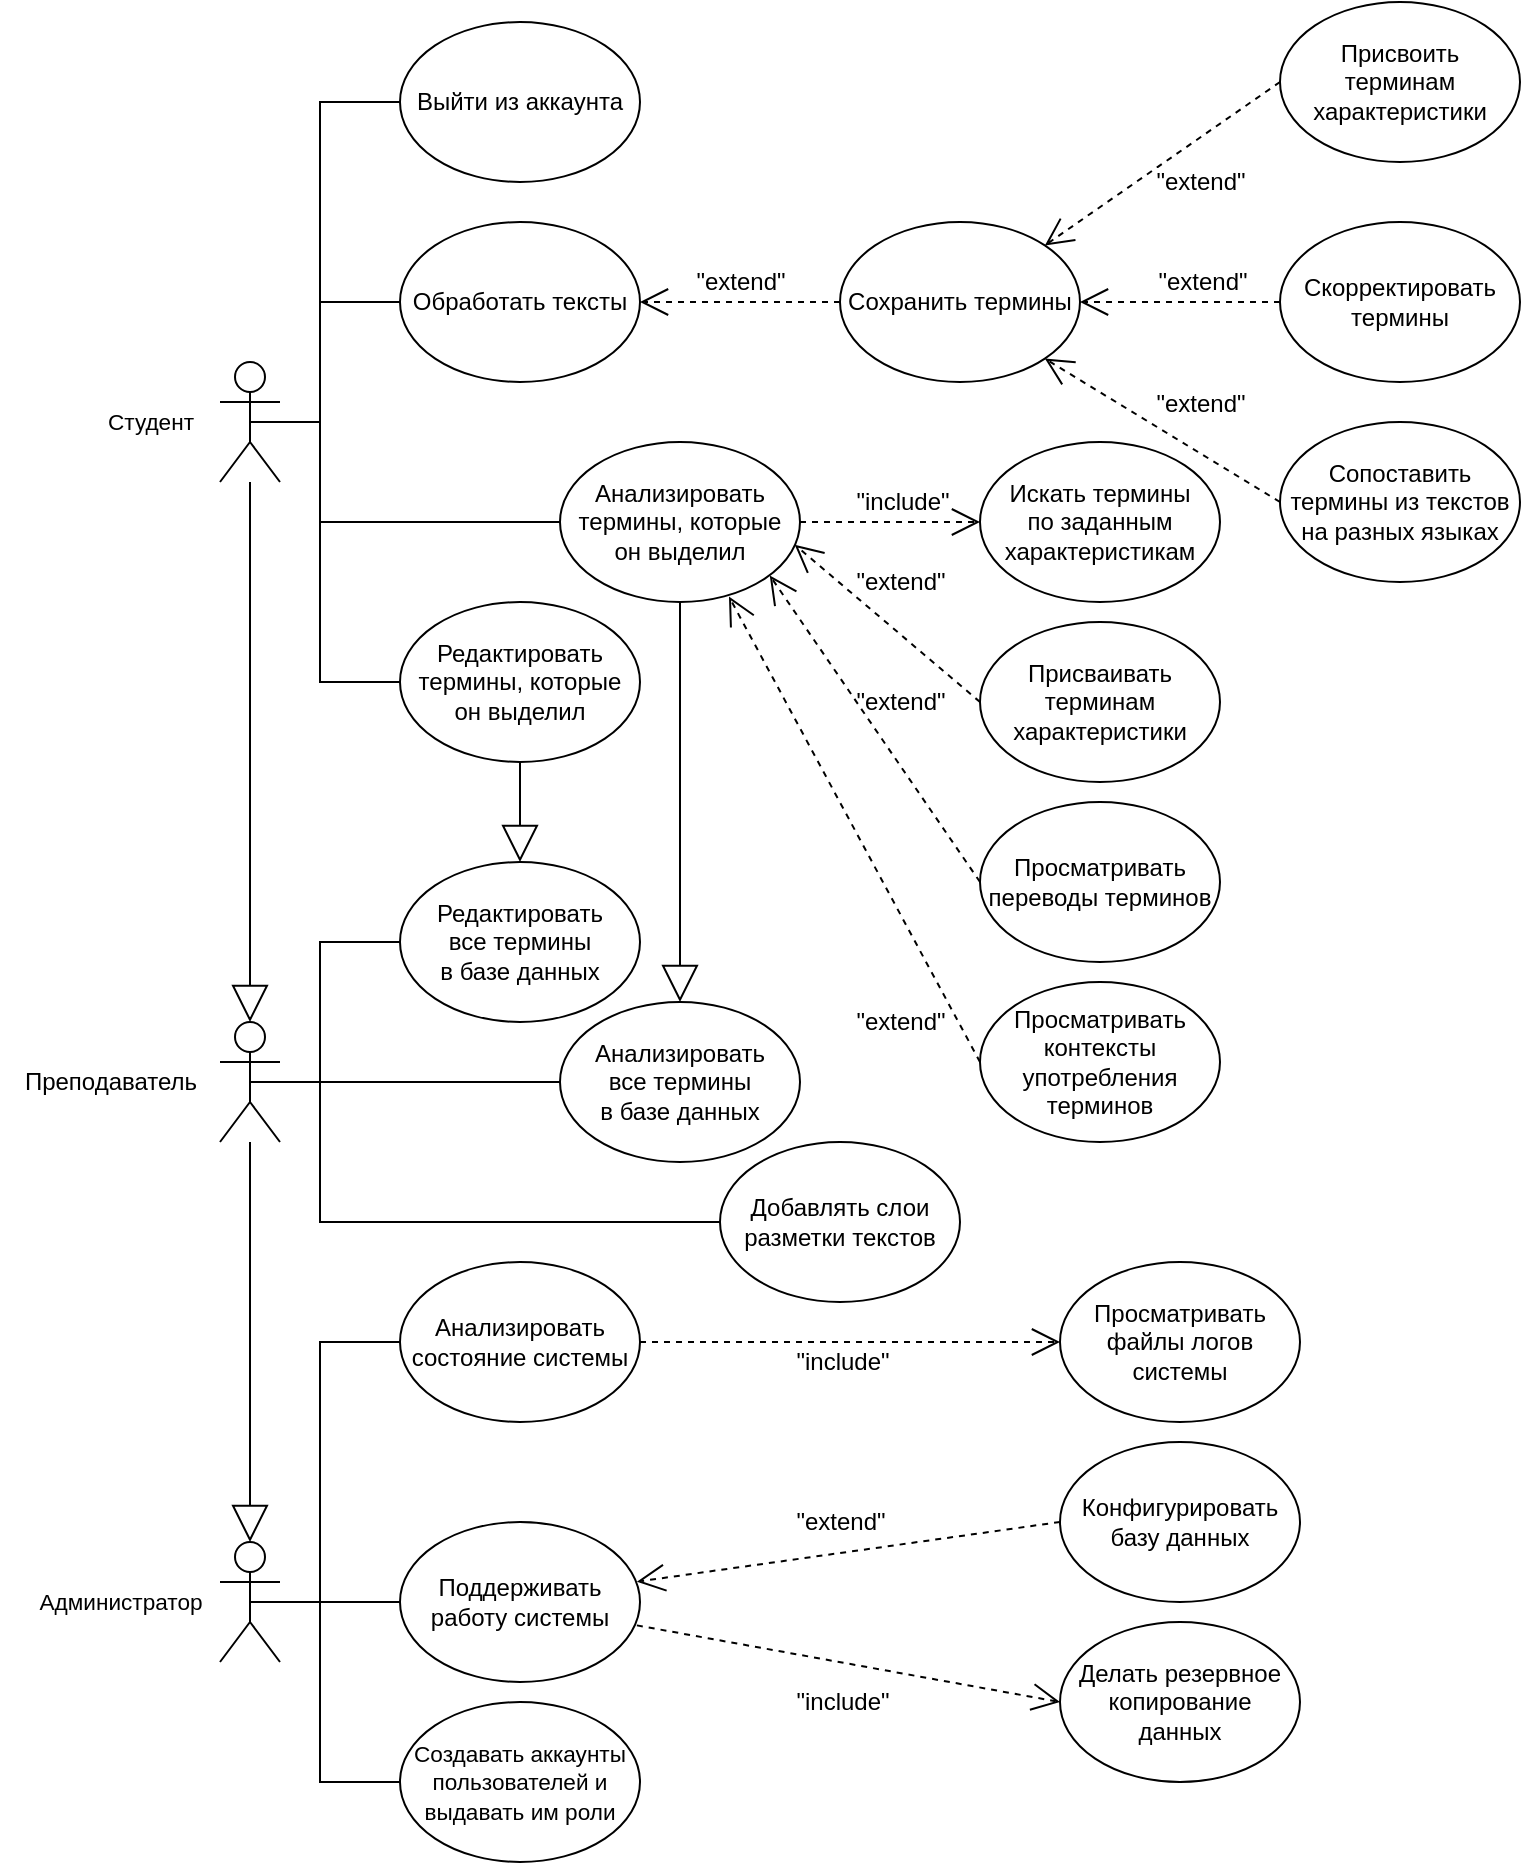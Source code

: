 <mxfile version="20.8.20" type="device"><diagram id="5Z5tZcm0EI0rBmQ7cpq6" name="All"><mxGraphModel dx="1259" dy="645" grid="1" gridSize="10" guides="1" tooltips="1" connect="1" arrows="1" fold="1" page="1" pageScale="1" pageWidth="827" pageHeight="1169" math="0" shadow="0"><root><mxCell id="0"/><mxCell id="1" parent="0"/><mxCell id="zGxSoCr0wpbk-iCftkcr-1" value="" style="shape=umlActor;verticalLabelPosition=bottom;verticalAlign=top;html=1;outlineConnect=0;" parent="1" vertex="1"><mxGeometry x="430" y="330" width="30" height="60" as="geometry"/></mxCell><mxCell id="zGxSoCr0wpbk-iCftkcr-2" value="Обработать тексты" style="ellipse;whiteSpace=wrap;html=1;" parent="1" vertex="1"><mxGeometry x="520" y="260" width="120" height="80" as="geometry"/></mxCell><mxCell id="zGxSoCr0wpbk-iCftkcr-3" value="Сохранить термины" style="ellipse;whiteSpace=wrap;html=1;" parent="1" vertex="1"><mxGeometry x="740" y="260" width="120" height="80" as="geometry"/></mxCell><mxCell id="zGxSoCr0wpbk-iCftkcr-4" value="Выйти из аккаунта" style="ellipse;whiteSpace=wrap;html=1;" parent="1" vertex="1"><mxGeometry x="520" y="160" width="120" height="80" as="geometry"/></mxCell><mxCell id="zGxSoCr0wpbk-iCftkcr-5" value="Скорректировать термины" style="ellipse;whiteSpace=wrap;html=1;" parent="1" vertex="1"><mxGeometry x="960" y="260" width="120" height="80" as="geometry"/></mxCell><mxCell id="zGxSoCr0wpbk-iCftkcr-6" value="Присвоить&lt;br&gt;терминам характеристики" style="ellipse;whiteSpace=wrap;html=1;" parent="1" vertex="1"><mxGeometry x="960" y="150" width="120" height="80" as="geometry"/></mxCell><mxCell id="zGxSoCr0wpbk-iCftkcr-7" value="Сопоставить термины из текстов на разных языках" style="ellipse;whiteSpace=wrap;html=1;" parent="1" vertex="1"><mxGeometry x="960" y="360" width="120" height="80" as="geometry"/></mxCell><mxCell id="zGxSoCr0wpbk-iCftkcr-8" value="Анализировать термины, которые&lt;br&gt;он выделил" style="ellipse;whiteSpace=wrap;html=1;" parent="1" vertex="1"><mxGeometry x="600" y="370" width="120" height="80" as="geometry"/></mxCell><mxCell id="zGxSoCr0wpbk-iCftkcr-9" value="Редактировать термины, которые он выделил" style="ellipse;whiteSpace=wrap;html=1;" parent="1" vertex="1"><mxGeometry x="520" y="450" width="120" height="80" as="geometry"/></mxCell><mxCell id="zGxSoCr0wpbk-iCftkcr-10" value="Анализировать&lt;br&gt;все термины&lt;br&gt;в базе данных" style="ellipse;whiteSpace=wrap;html=1;" parent="1" vertex="1"><mxGeometry x="600" y="650" width="120" height="80" as="geometry"/></mxCell><mxCell id="zGxSoCr0wpbk-iCftkcr-11" value="Редактировать&lt;br&gt;все термины&lt;br&gt;в базе данных" style="ellipse;whiteSpace=wrap;html=1;" parent="1" vertex="1"><mxGeometry x="520" y="580" width="120" height="80" as="geometry"/></mxCell><mxCell id="zGxSoCr0wpbk-iCftkcr-12" value="Анализировать состояние системы" style="ellipse;whiteSpace=wrap;html=1;" parent="1" vertex="1"><mxGeometry x="520" y="780" width="120" height="80" as="geometry"/></mxCell><mxCell id="zGxSoCr0wpbk-iCftkcr-13" value="Поддерживать работу системы" style="ellipse;whiteSpace=wrap;html=1;" parent="1" vertex="1"><mxGeometry x="520" y="910" width="120" height="80" as="geometry"/></mxCell><mxCell id="zGxSoCr0wpbk-iCftkcr-14" value="Конфигурировать базу данных" style="ellipse;whiteSpace=wrap;html=1;" parent="1" vertex="1"><mxGeometry x="850" y="870" width="120" height="80" as="geometry"/></mxCell><mxCell id="zGxSoCr0wpbk-iCftkcr-15" value="Делать резервное копирование&lt;br&gt;данных" style="ellipse;whiteSpace=wrap;html=1;" parent="1" vertex="1"><mxGeometry x="850" y="960" width="120" height="80" as="geometry"/></mxCell><mxCell id="zGxSoCr0wpbk-iCftkcr-16" value="Просматривать файлы логов системы" style="ellipse;whiteSpace=wrap;html=1;" parent="1" vertex="1"><mxGeometry x="850" y="780" width="120" height="80" as="geometry"/></mxCell><mxCell id="zGxSoCr0wpbk-iCftkcr-17" value="Присваивать терминам характеристики" style="ellipse;whiteSpace=wrap;html=1;" parent="1" vertex="1"><mxGeometry x="810" y="460" width="120" height="80" as="geometry"/></mxCell><mxCell id="zGxSoCr0wpbk-iCftkcr-18" value="Искать термины&lt;br&gt;по заданным характеристикам" style="ellipse;whiteSpace=wrap;html=1;" parent="1" vertex="1"><mxGeometry x="810" y="370" width="120" height="80" as="geometry"/></mxCell><mxCell id="zGxSoCr0wpbk-iCftkcr-19" value="" style="shape=umlActor;verticalLabelPosition=bottom;verticalAlign=top;html=1;outlineConnect=0;" parent="1" vertex="1"><mxGeometry x="430" y="660" width="30" height="60" as="geometry"/></mxCell><mxCell id="zGxSoCr0wpbk-iCftkcr-20" value="" style="shape=umlActor;verticalLabelPosition=bottom;verticalAlign=top;html=1;outlineConnect=0;" parent="1" vertex="1"><mxGeometry x="430" y="920" width="30" height="60" as="geometry"/></mxCell><mxCell id="zGxSoCr0wpbk-iCftkcr-21" value="&lt;font style=&quot;font-size: 11.3px;&quot;&gt;Создавать аккаунты пользователей и выдавать им роли&lt;/font&gt;" style="ellipse;whiteSpace=wrap;html=1;" parent="1" vertex="1"><mxGeometry x="520" y="1000" width="120" height="80" as="geometry"/></mxCell><mxCell id="zGxSoCr0wpbk-iCftkcr-22" value="" style="endArrow=none;html=1;rounded=0;exitX=0.5;exitY=0.5;exitDx=0;exitDy=0;exitPerimeter=0;entryX=0;entryY=0.5;entryDx=0;entryDy=0;" parent="1" source="zGxSoCr0wpbk-iCftkcr-1" target="zGxSoCr0wpbk-iCftkcr-4" edge="1"><mxGeometry width="50" height="50" relative="1" as="geometry"><mxPoint x="450" y="400" as="sourcePoint"/><mxPoint x="500" y="350" as="targetPoint"/><Array as="points"><mxPoint x="480" y="360"/><mxPoint x="480" y="200"/></Array></mxGeometry></mxCell><mxCell id="zGxSoCr0wpbk-iCftkcr-25" value="" style="endArrow=none;html=1;rounded=0;exitX=0.5;exitY=0.5;exitDx=0;exitDy=0;exitPerimeter=0;entryX=0;entryY=0.5;entryDx=0;entryDy=0;" parent="1" source="zGxSoCr0wpbk-iCftkcr-20" target="zGxSoCr0wpbk-iCftkcr-12" edge="1"><mxGeometry width="50" height="50" relative="1" as="geometry"><mxPoint x="450" y="340" as="sourcePoint"/><mxPoint x="500" y="290" as="targetPoint"/><Array as="points"><mxPoint x="480" y="950"/><mxPoint x="480" y="820"/></Array></mxGeometry></mxCell><mxCell id="zGxSoCr0wpbk-iCftkcr-26" value="" style="endArrow=none;html=1;rounded=0;exitX=0.5;exitY=0.5;exitDx=0;exitDy=0;exitPerimeter=0;entryX=0;entryY=0.5;entryDx=0;entryDy=0;" parent="1" source="zGxSoCr0wpbk-iCftkcr-20" target="zGxSoCr0wpbk-iCftkcr-21" edge="1"><mxGeometry width="50" height="50" relative="1" as="geometry"><mxPoint x="450" y="340" as="sourcePoint"/><mxPoint x="500" y="290" as="targetPoint"/><Array as="points"><mxPoint x="480" y="950"/><mxPoint x="480" y="1040"/></Array></mxGeometry></mxCell><mxCell id="zGxSoCr0wpbk-iCftkcr-27" value="" style="endArrow=none;html=1;rounded=0;exitX=0.5;exitY=0.5;exitDx=0;exitDy=0;exitPerimeter=0;entryX=0;entryY=0.5;entryDx=0;entryDy=0;" parent="1" source="zGxSoCr0wpbk-iCftkcr-20" target="zGxSoCr0wpbk-iCftkcr-13" edge="1"><mxGeometry width="50" height="50" relative="1" as="geometry"><mxPoint x="450" y="340" as="sourcePoint"/><mxPoint x="500" y="290" as="targetPoint"/><Array as="points"><mxPoint x="480" y="950"/></Array></mxGeometry></mxCell><mxCell id="zGxSoCr0wpbk-iCftkcr-28" value="" style="endArrow=none;html=1;rounded=0;exitX=0.5;exitY=0.5;exitDx=0;exitDy=0;exitPerimeter=0;entryX=0;entryY=0.5;entryDx=0;entryDy=0;" parent="1" source="zGxSoCr0wpbk-iCftkcr-19" target="zGxSoCr0wpbk-iCftkcr-11" edge="1"><mxGeometry width="50" height="50" relative="1" as="geometry"><mxPoint x="450" y="350" as="sourcePoint"/><mxPoint x="500" y="300" as="targetPoint"/><Array as="points"><mxPoint x="480" y="690"/><mxPoint x="480" y="620"/></Array></mxGeometry></mxCell><mxCell id="zGxSoCr0wpbk-iCftkcr-29" value="" style="endArrow=none;html=1;rounded=0;exitX=0.5;exitY=0.5;exitDx=0;exitDy=0;exitPerimeter=0;entryX=0;entryY=0.5;entryDx=0;entryDy=0;" parent="1" source="zGxSoCr0wpbk-iCftkcr-19" target="zGxSoCr0wpbk-iCftkcr-10" edge="1"><mxGeometry width="50" height="50" relative="1" as="geometry"><mxPoint x="450" y="350" as="sourcePoint"/><mxPoint x="500" y="300" as="targetPoint"/><Array as="points"><mxPoint x="480" y="690"/></Array></mxGeometry></mxCell><mxCell id="zGxSoCr0wpbk-iCftkcr-30" value="" style="endArrow=none;html=1;rounded=0;exitX=0.5;exitY=0.5;exitDx=0;exitDy=0;exitPerimeter=0;entryX=0;entryY=0.5;entryDx=0;entryDy=0;" parent="1" source="zGxSoCr0wpbk-iCftkcr-1" target="zGxSoCr0wpbk-iCftkcr-9" edge="1"><mxGeometry width="50" height="50" relative="1" as="geometry"><mxPoint x="450" y="350" as="sourcePoint"/><mxPoint x="500" y="300" as="targetPoint"/><Array as="points"><mxPoint x="480" y="360"/><mxPoint x="480" y="490"/></Array></mxGeometry></mxCell><mxCell id="zGxSoCr0wpbk-iCftkcr-31" value="" style="endArrow=none;html=1;rounded=0;exitX=0.5;exitY=0.5;exitDx=0;exitDy=0;exitPerimeter=0;entryX=0;entryY=0.5;entryDx=0;entryDy=0;" parent="1" source="zGxSoCr0wpbk-iCftkcr-1" target="zGxSoCr0wpbk-iCftkcr-8" edge="1"><mxGeometry width="50" height="50" relative="1" as="geometry"><mxPoint x="450" y="350" as="sourcePoint"/><mxPoint x="500" y="300" as="targetPoint"/><Array as="points"><mxPoint x="480" y="360"/><mxPoint x="480" y="410"/></Array></mxGeometry></mxCell><mxCell id="zGxSoCr0wpbk-iCftkcr-32" value="" style="endArrow=none;html=1;rounded=0;exitX=0.5;exitY=0.5;exitDx=0;exitDy=0;exitPerimeter=0;entryX=0;entryY=0.5;entryDx=0;entryDy=0;" parent="1" source="zGxSoCr0wpbk-iCftkcr-1" target="zGxSoCr0wpbk-iCftkcr-2" edge="1"><mxGeometry width="50" height="50" relative="1" as="geometry"><mxPoint x="450" y="400" as="sourcePoint"/><mxPoint x="500" y="350" as="targetPoint"/><Array as="points"><mxPoint x="480" y="360"/><mxPoint x="480" y="300"/></Array></mxGeometry></mxCell><mxCell id="zGxSoCr0wpbk-iCftkcr-35" value="" style="endArrow=block;endSize=16;endFill=0;html=1;rounded=0;exitX=0.5;exitY=1;exitDx=0;exitDy=0;entryX=0.5;entryY=0;entryDx=0;entryDy=0;" parent="1" source="zGxSoCr0wpbk-iCftkcr-9" target="zGxSoCr0wpbk-iCftkcr-11" edge="1"><mxGeometry width="160" relative="1" as="geometry"><mxPoint x="690" y="620" as="sourcePoint"/><mxPoint x="850" y="620" as="targetPoint"/></mxGeometry></mxCell><mxCell id="zGxSoCr0wpbk-iCftkcr-36" value="" style="endArrow=block;endSize=16;endFill=0;html=1;rounded=0;exitX=0.5;exitY=1;exitDx=0;exitDy=0;entryX=0.5;entryY=0;entryDx=0;entryDy=0;" parent="1" source="zGxSoCr0wpbk-iCftkcr-8" target="zGxSoCr0wpbk-iCftkcr-10" edge="1"><mxGeometry x="0.14" y="46" width="160" relative="1" as="geometry"><mxPoint x="550" y="570" as="sourcePoint"/><mxPoint x="410" y="725" as="targetPoint"/><mxPoint as="offset"/></mxGeometry></mxCell><mxCell id="zGxSoCr0wpbk-iCftkcr-37" value="" style="endArrow=block;endSize=16;endFill=0;html=1;rounded=0;entryX=0.5;entryY=0;entryDx=0;entryDy=0;entryPerimeter=0;" parent="1" source="zGxSoCr0wpbk-iCftkcr-1" target="zGxSoCr0wpbk-iCftkcr-19" edge="1"><mxGeometry x="0.14" y="46" width="160" relative="1" as="geometry"><mxPoint x="593.574" y="438.284" as="sourcePoint"/><mxPoint x="436" y="595" as="targetPoint"/><mxPoint as="offset"/></mxGeometry></mxCell><mxCell id="zGxSoCr0wpbk-iCftkcr-38" value="" style="endArrow=block;endSize=16;endFill=0;html=1;rounded=0;entryX=0.5;entryY=0;entryDx=0;entryDy=0;entryPerimeter=0;" parent="1" source="zGxSoCr0wpbk-iCftkcr-19" target="zGxSoCr0wpbk-iCftkcr-20" edge="1"><mxGeometry x="0.14" y="46" width="160" relative="1" as="geometry"><mxPoint x="603.574" y="448.284" as="sourcePoint"/><mxPoint x="446" y="605" as="targetPoint"/><mxPoint as="offset"/></mxGeometry></mxCell><mxCell id="zGxSoCr0wpbk-iCftkcr-40" value="Просматривать контексты употребления терминов" style="ellipse;whiteSpace=wrap;html=1;" parent="1" vertex="1"><mxGeometry x="810" y="640" width="120" height="80" as="geometry"/></mxCell><mxCell id="zGxSoCr0wpbk-iCftkcr-41" value="Просматривать переводы терминов" style="ellipse;whiteSpace=wrap;html=1;" parent="1" vertex="1"><mxGeometry x="810" y="550" width="120" height="80" as="geometry"/></mxCell><mxCell id="zGxSoCr0wpbk-iCftkcr-42" value="" style="endArrow=open;endSize=12;dashed=1;html=1;rounded=0;exitX=0.987;exitY=0.646;exitDx=0;exitDy=0;entryX=0;entryY=0.5;entryDx=0;entryDy=0;exitPerimeter=0;" parent="1" source="zGxSoCr0wpbk-iCftkcr-13" target="zGxSoCr0wpbk-iCftkcr-15" edge="1"><mxGeometry width="160" relative="1" as="geometry"><mxPoint x="900" y="960" as="sourcePoint"/><mxPoint x="1060" y="960" as="targetPoint"/></mxGeometry></mxCell><mxCell id="zGxSoCr0wpbk-iCftkcr-45" value="&quot;include&quot;" style="edgeLabel;html=1;align=center;verticalAlign=middle;resizable=0;points=[];fontSize=12;labelBackgroundColor=none;" parent="zGxSoCr0wpbk-iCftkcr-42" vertex="1" connectable="0"><mxGeometry x="-0.166" relative="1" as="geometry"><mxPoint x="14" y="22" as="offset"/></mxGeometry></mxCell><mxCell id="zGxSoCr0wpbk-iCftkcr-43" value="" style="endArrow=open;endSize=12;dashed=1;html=1;rounded=0;exitX=0;exitY=0.5;exitDx=0;exitDy=0;entryX=0.987;entryY=0.373;entryDx=0;entryDy=0;entryPerimeter=0;" parent="1" source="zGxSoCr0wpbk-iCftkcr-14" target="zGxSoCr0wpbk-iCftkcr-13" edge="1"><mxGeometry width="160" relative="1" as="geometry"><mxPoint x="650" y="1000" as="sourcePoint"/><mxPoint x="750" y="1050" as="targetPoint"/></mxGeometry></mxCell><mxCell id="zGxSoCr0wpbk-iCftkcr-46" value="&quot;extend&quot;" style="edgeLabel;html=1;align=center;verticalAlign=middle;resizable=0;points=[];fontSize=12;labelBackgroundColor=none;" parent="zGxSoCr0wpbk-iCftkcr-43" vertex="1" connectable="0"><mxGeometry x="-0.211" y="1" relative="1" as="geometry"><mxPoint x="-27" y="-13" as="offset"/></mxGeometry></mxCell><mxCell id="zGxSoCr0wpbk-iCftkcr-47" value="" style="endArrow=open;endSize=12;dashed=1;html=1;rounded=0;exitX=1;exitY=0.5;exitDx=0;exitDy=0;entryX=0;entryY=0.5;entryDx=0;entryDy=0;" parent="1" source="zGxSoCr0wpbk-iCftkcr-12" target="zGxSoCr0wpbk-iCftkcr-16" edge="1"><mxGeometry width="160" relative="1" as="geometry"><mxPoint x="650" y="1000" as="sourcePoint"/><mxPoint x="750" y="1050" as="targetPoint"/></mxGeometry></mxCell><mxCell id="zGxSoCr0wpbk-iCftkcr-48" value="&quot;include&quot;" style="edgeLabel;html=1;align=center;verticalAlign=middle;resizable=0;points=[];fontSize=12;labelBackgroundColor=none;" parent="zGxSoCr0wpbk-iCftkcr-47" vertex="1" connectable="0"><mxGeometry x="-0.166" relative="1" as="geometry"><mxPoint x="13" y="10" as="offset"/></mxGeometry></mxCell><mxCell id="zGxSoCr0wpbk-iCftkcr-53" value="" style="endArrow=open;endSize=12;dashed=1;html=1;rounded=0;exitX=1;exitY=0.5;exitDx=0;exitDy=0;entryX=0;entryY=0.5;entryDx=0;entryDy=0;" parent="1" source="zGxSoCr0wpbk-iCftkcr-8" target="zGxSoCr0wpbk-iCftkcr-18" edge="1"><mxGeometry width="160" relative="1" as="geometry"><mxPoint x="620" y="420" as="sourcePoint"/><mxPoint x="700" y="670" as="targetPoint"/></mxGeometry></mxCell><mxCell id="zGxSoCr0wpbk-iCftkcr-54" value="&quot;include&quot;" style="edgeLabel;html=1;align=center;verticalAlign=middle;resizable=0;points=[];fontSize=12;labelBackgroundColor=none;" parent="zGxSoCr0wpbk-iCftkcr-53" vertex="1" connectable="0"><mxGeometry x="-0.166" relative="1" as="geometry"><mxPoint x="13" y="-10" as="offset"/></mxGeometry></mxCell><mxCell id="zGxSoCr0wpbk-iCftkcr-57" value="" style="endArrow=open;endSize=12;dashed=1;html=1;rounded=0;exitX=0;exitY=0.5;exitDx=0;exitDy=0;entryX=0.978;entryY=0.642;entryDx=0;entryDy=0;entryPerimeter=0;" parent="1" source="zGxSoCr0wpbk-iCftkcr-17" target="zGxSoCr0wpbk-iCftkcr-8" edge="1"><mxGeometry width="160" relative="1" as="geometry"><mxPoint x="680" y="440" as="sourcePoint"/><mxPoint x="720" y="420" as="targetPoint"/></mxGeometry></mxCell><mxCell id="zGxSoCr0wpbk-iCftkcr-58" value="&lt;font style=&quot;font-size: 12px;&quot;&gt;&quot;extend&quot;&lt;/font&gt;" style="edgeLabel;html=1;align=center;verticalAlign=middle;resizable=0;points=[];labelBackgroundColor=none;fontSize=12;" parent="zGxSoCr0wpbk-iCftkcr-57" vertex="1" connectable="0"><mxGeometry x="-0.211" y="1" relative="1" as="geometry"><mxPoint x="-3" y="-30" as="offset"/></mxGeometry></mxCell><mxCell id="zGxSoCr0wpbk-iCftkcr-59" value="" style="endArrow=open;endSize=12;dashed=1;html=1;rounded=0;exitX=0;exitY=0.5;exitDx=0;exitDy=0;entryX=0.874;entryY=0.834;entryDx=0;entryDy=0;entryPerimeter=0;" parent="1" source="zGxSoCr0wpbk-iCftkcr-41" target="zGxSoCr0wpbk-iCftkcr-8" edge="1"><mxGeometry width="160" relative="1" as="geometry"><mxPoint x="680" y="380" as="sourcePoint"/><mxPoint x="610" y="410" as="targetPoint"/></mxGeometry></mxCell><mxCell id="zGxSoCr0wpbk-iCftkcr-60" value="&lt;font style=&quot;font-size: 12px;&quot;&gt;&quot;extend&quot;&lt;/font&gt;" style="edgeLabel;html=1;align=center;verticalAlign=middle;resizable=0;points=[];fontSize=12;labelBackgroundColor=none;" parent="zGxSoCr0wpbk-iCftkcr-59" vertex="1" connectable="0"><mxGeometry x="-0.211" y="1" relative="1" as="geometry"><mxPoint x="2" y="-30" as="offset"/></mxGeometry></mxCell><mxCell id="zGxSoCr0wpbk-iCftkcr-61" value="" style="endArrow=open;endSize=12;dashed=1;html=1;rounded=0;exitX=0;exitY=0.5;exitDx=0;exitDy=0;entryX=0.704;entryY=0.966;entryDx=0;entryDy=0;entryPerimeter=0;" parent="1" source="zGxSoCr0wpbk-iCftkcr-40" target="zGxSoCr0wpbk-iCftkcr-8" edge="1"><mxGeometry width="160" relative="1" as="geometry"><mxPoint x="690" y="570" as="sourcePoint"/><mxPoint x="592.426" y="438.284" as="targetPoint"/></mxGeometry></mxCell><mxCell id="zGxSoCr0wpbk-iCftkcr-62" value="&quot;extend&quot;" style="edgeLabel;html=1;align=center;verticalAlign=middle;resizable=0;points=[];fontSize=12;labelBackgroundColor=none;" parent="zGxSoCr0wpbk-iCftkcr-61" vertex="1" connectable="0"><mxGeometry x="-0.211" y="1" relative="1" as="geometry"><mxPoint x="10" y="71" as="offset"/></mxGeometry></mxCell><mxCell id="zGxSoCr0wpbk-iCftkcr-64" value="" style="endArrow=open;endSize=12;dashed=1;html=1;rounded=0;exitX=0;exitY=0.5;exitDx=0;exitDy=0;entryX=1;entryY=0.5;entryDx=0;entryDy=0;" parent="1" source="zGxSoCr0wpbk-iCftkcr-3" target="zGxSoCr0wpbk-iCftkcr-2" edge="1"><mxGeometry width="160" relative="1" as="geometry"><mxPoint x="720" y="450" as="sourcePoint"/><mxPoint x="650" y="480" as="targetPoint"/></mxGeometry></mxCell><mxCell id="zGxSoCr0wpbk-iCftkcr-65" value="&quot;extend&quot;" style="edgeLabel;html=1;align=center;verticalAlign=middle;resizable=0;points=[];fontSize=12;" parent="zGxSoCr0wpbk-iCftkcr-64" vertex="1" connectable="0"><mxGeometry x="-0.211" y="1" relative="1" as="geometry"><mxPoint x="-11" y="-11" as="offset"/></mxGeometry></mxCell><mxCell id="zGxSoCr0wpbk-iCftkcr-66" value="" style="endArrow=open;endSize=12;dashed=1;html=1;rounded=0;exitX=0;exitY=0.5;exitDx=0;exitDy=0;entryX=1;entryY=1;entryDx=0;entryDy=0;" parent="1" source="zGxSoCr0wpbk-iCftkcr-7" target="zGxSoCr0wpbk-iCftkcr-3" edge="1"><mxGeometry width="160" relative="1" as="geometry"><mxPoint x="760" y="460" as="sourcePoint"/><mxPoint x="690" y="490" as="targetPoint"/></mxGeometry></mxCell><mxCell id="zGxSoCr0wpbk-iCftkcr-67" value="&quot;extend&quot;" style="edgeLabel;html=1;align=center;verticalAlign=middle;resizable=0;points=[];fontSize=12;" parent="zGxSoCr0wpbk-iCftkcr-66" vertex="1" connectable="0"><mxGeometry x="-0.211" y="1" relative="1" as="geometry"><mxPoint x="7" y="-22" as="offset"/></mxGeometry></mxCell><mxCell id="zGxSoCr0wpbk-iCftkcr-68" value="" style="endArrow=open;endSize=12;dashed=1;html=1;rounded=0;exitX=0;exitY=0.5;exitDx=0;exitDy=0;entryX=1;entryY=0.5;entryDx=0;entryDy=0;" parent="1" source="zGxSoCr0wpbk-iCftkcr-5" target="zGxSoCr0wpbk-iCftkcr-3" edge="1"><mxGeometry width="160" relative="1" as="geometry"><mxPoint x="910" y="410" as="sourcePoint"/><mxPoint x="852.426" y="338.284" as="targetPoint"/></mxGeometry></mxCell><mxCell id="zGxSoCr0wpbk-iCftkcr-69" value="&quot;extend&quot;" style="edgeLabel;html=1;align=center;verticalAlign=middle;resizable=0;points=[];fontSize=12;" parent="zGxSoCr0wpbk-iCftkcr-68" vertex="1" connectable="0"><mxGeometry x="-0.211" y="1" relative="1" as="geometry"><mxPoint y="-11" as="offset"/></mxGeometry></mxCell><mxCell id="zGxSoCr0wpbk-iCftkcr-70" value="" style="endArrow=open;endSize=12;dashed=1;html=1;rounded=0;exitX=0;exitY=0.5;exitDx=0;exitDy=0;entryX=1;entryY=0;entryDx=0;entryDy=0;" parent="1" source="zGxSoCr0wpbk-iCftkcr-6" target="zGxSoCr0wpbk-iCftkcr-3" edge="1"><mxGeometry width="160" relative="1" as="geometry"><mxPoint x="910" y="310" as="sourcePoint"/><mxPoint x="870" y="310" as="targetPoint"/></mxGeometry></mxCell><mxCell id="zGxSoCr0wpbk-iCftkcr-71" value="&quot;extend&quot;" style="edgeLabel;html=1;align=center;verticalAlign=middle;resizable=0;points=[];fontSize=12;" parent="zGxSoCr0wpbk-iCftkcr-70" vertex="1" connectable="0"><mxGeometry x="-0.211" y="1" relative="1" as="geometry"><mxPoint x="6" y="17" as="offset"/></mxGeometry></mxCell><mxCell id="zGxSoCr0wpbk-iCftkcr-82" value="Студент" style="text;html=1;align=center;verticalAlign=middle;resizable=0;points=[];autosize=1;strokeColor=none;fillColor=none;fontSize=11.3;" parent="1" vertex="1"><mxGeometry x="360" y="345" width="70" height="30" as="geometry"/></mxCell><mxCell id="zGxSoCr0wpbk-iCftkcr-83" value="&lt;span style=&quot;font-size: 12px;&quot;&gt;Преподаватель&lt;/span&gt;" style="text;html=1;align=center;verticalAlign=middle;resizable=0;points=[];autosize=1;strokeColor=none;fillColor=none;fontSize=11.3;" parent="1" vertex="1"><mxGeometry x="320" y="675" width="110" height="30" as="geometry"/></mxCell><mxCell id="zGxSoCr0wpbk-iCftkcr-85" value="Администратор" style="text;html=1;align=center;verticalAlign=middle;resizable=0;points=[];autosize=1;strokeColor=none;fillColor=none;fontSize=11.3;" parent="1" vertex="1"><mxGeometry x="330" y="935" width="100" height="30" as="geometry"/></mxCell><mxCell id="iG6MZmMvn0tx6N3ZKmtG-1" value="Добавлять слои разметки текстов" style="ellipse;whiteSpace=wrap;html=1;" vertex="1" parent="1"><mxGeometry x="680" y="720" width="120" height="80" as="geometry"/></mxCell><mxCell id="iG6MZmMvn0tx6N3ZKmtG-2" value="" style="endArrow=none;html=1;rounded=0;exitX=0.5;exitY=0.5;exitDx=0;exitDy=0;exitPerimeter=0;entryX=0;entryY=0.5;entryDx=0;entryDy=0;" edge="1" parent="1" source="zGxSoCr0wpbk-iCftkcr-19" target="iG6MZmMvn0tx6N3ZKmtG-1"><mxGeometry width="50" height="50" relative="1" as="geometry"><mxPoint x="455" y="670" as="sourcePoint"/><mxPoint x="610" y="710" as="targetPoint"/><Array as="points"><mxPoint x="480" y="690"/><mxPoint x="480" y="760"/></Array></mxGeometry></mxCell></root></mxGraphModel></diagram></mxfile>